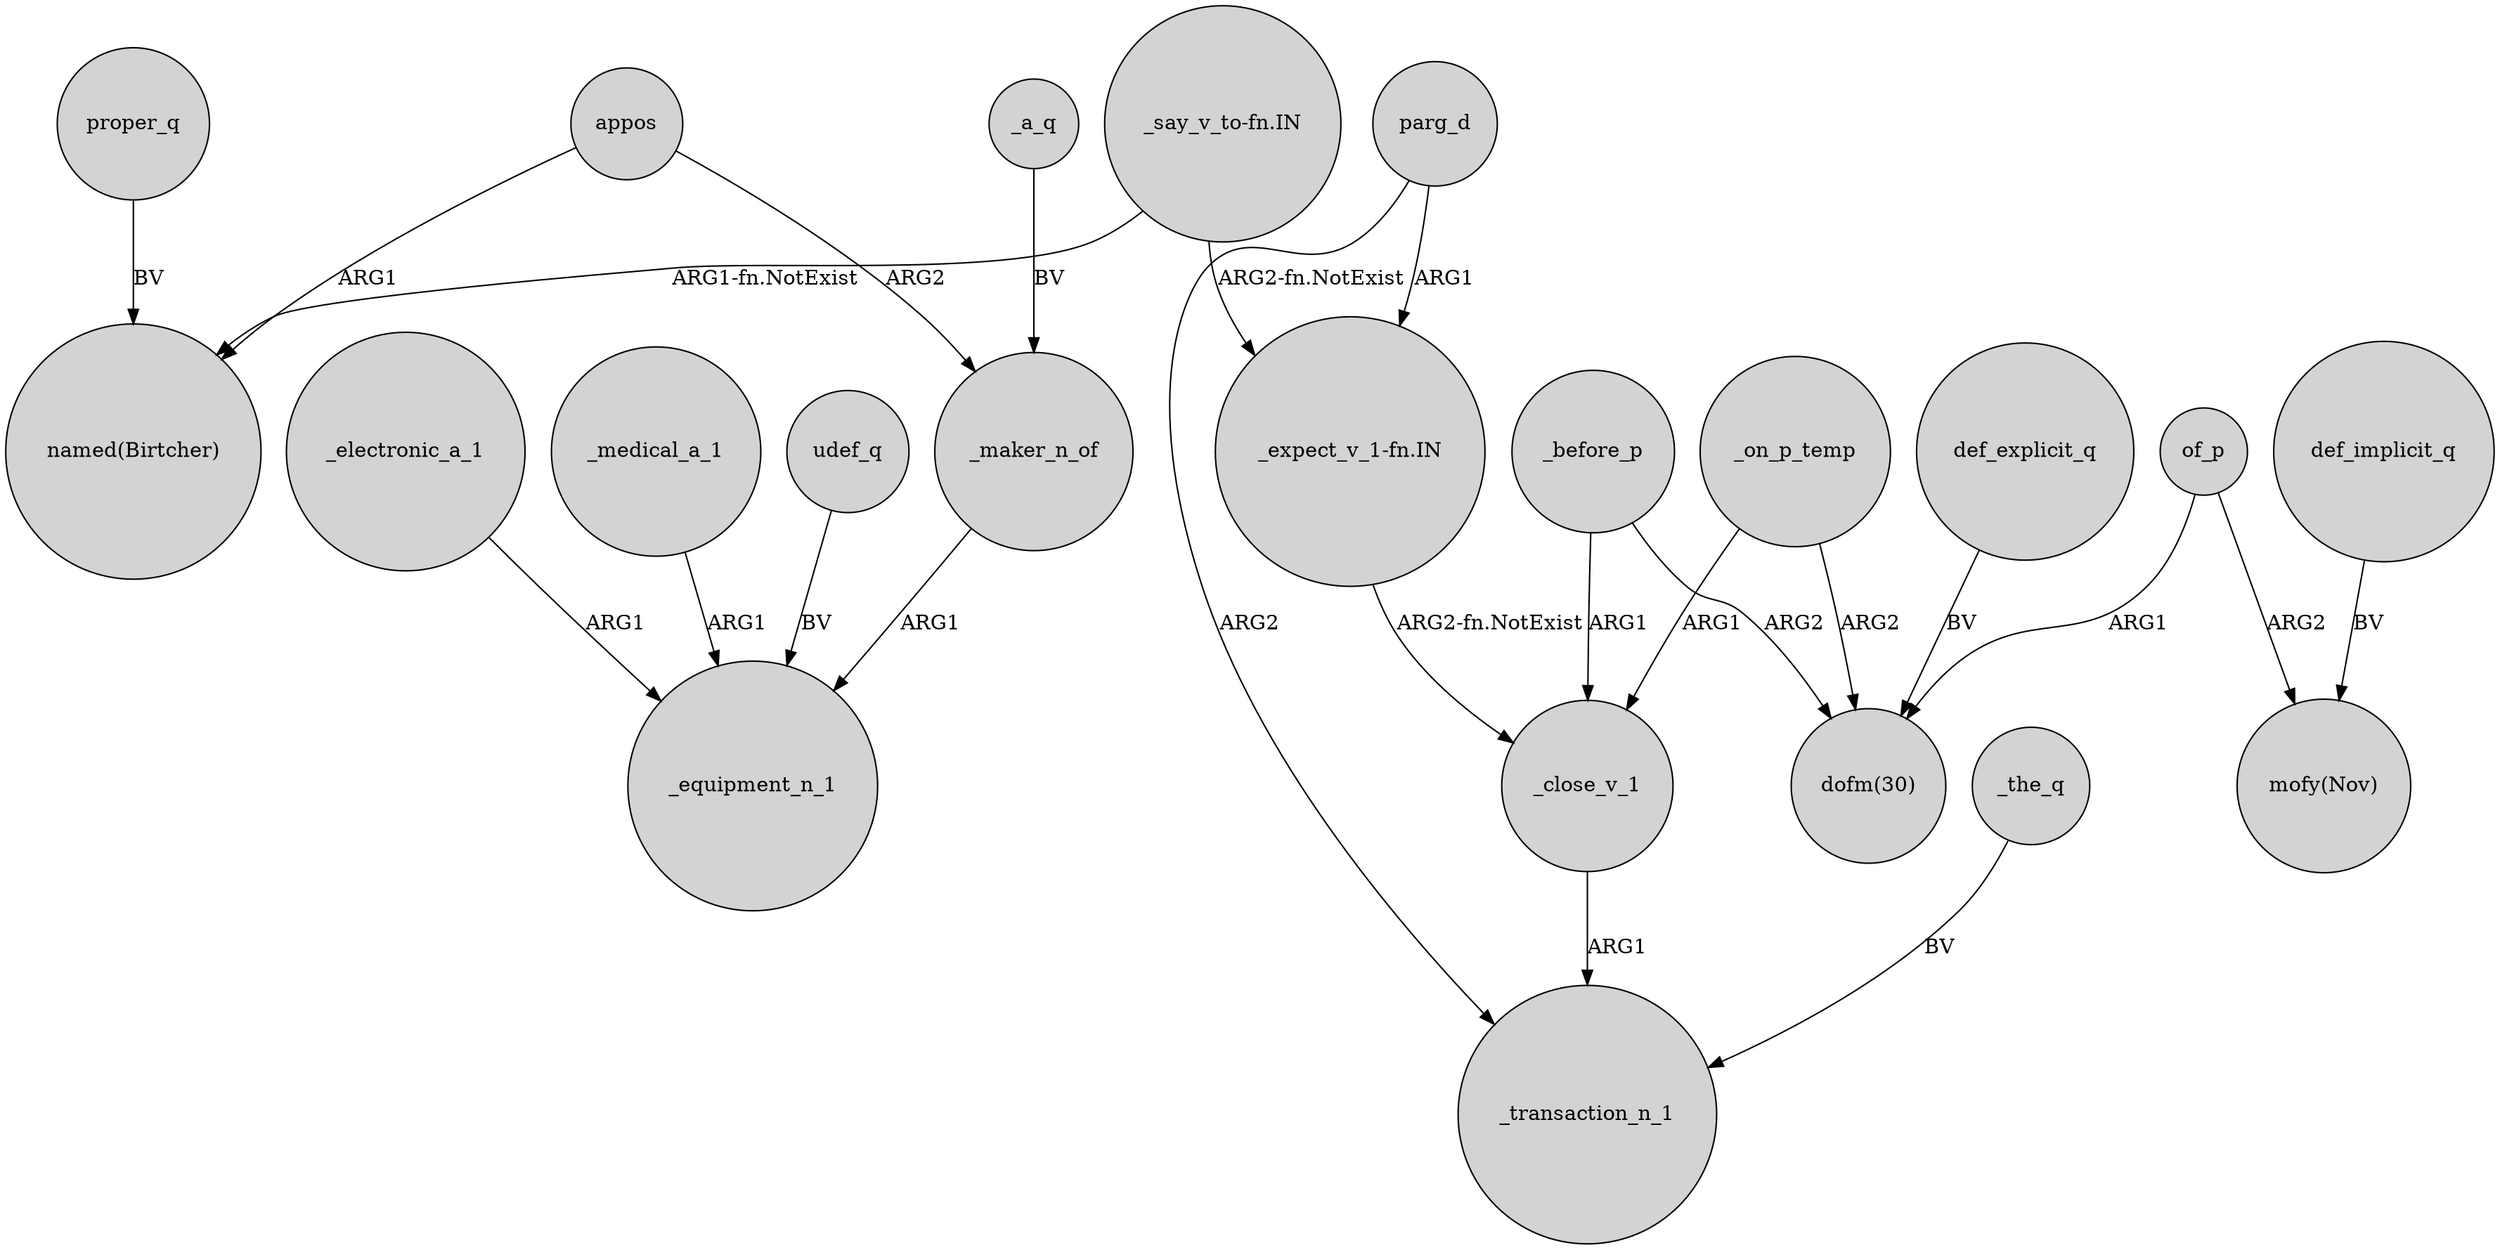 digraph {
	node [shape=circle style=filled]
	_on_p_temp -> _close_v_1 [label=ARG1]
	udef_q -> _equipment_n_1 [label=BV]
	_maker_n_of -> _equipment_n_1 [label=ARG1]
	_on_p_temp -> "dofm(30)" [label=ARG2]
	_electronic_a_1 -> _equipment_n_1 [label=ARG1]
	"_say_v_to-fn.IN" -> "_expect_v_1-fn.IN" [label="ARG2-fn.NotExist"]
	_before_p -> _close_v_1 [label=ARG1]
	parg_d -> _transaction_n_1 [label=ARG2]
	proper_q -> "named(Birtcher)" [label=BV]
	appos -> _maker_n_of [label=ARG2]
	appos -> "named(Birtcher)" [label=ARG1]
	def_explicit_q -> "dofm(30)" [label=BV]
	"_say_v_to-fn.IN" -> "named(Birtcher)" [label="ARG1-fn.NotExist"]
	_medical_a_1 -> _equipment_n_1 [label=ARG1]
	_a_q -> _maker_n_of [label=BV]
	parg_d -> "_expect_v_1-fn.IN" [label=ARG1]
	_close_v_1 -> _transaction_n_1 [label=ARG1]
	_before_p -> "dofm(30)" [label=ARG2]
	of_p -> "mofy(Nov)" [label=ARG2]
	def_implicit_q -> "mofy(Nov)" [label=BV]
	_the_q -> _transaction_n_1 [label=BV]
	of_p -> "dofm(30)" [label=ARG1]
	"_expect_v_1-fn.IN" -> _close_v_1 [label="ARG2-fn.NotExist"]
}
